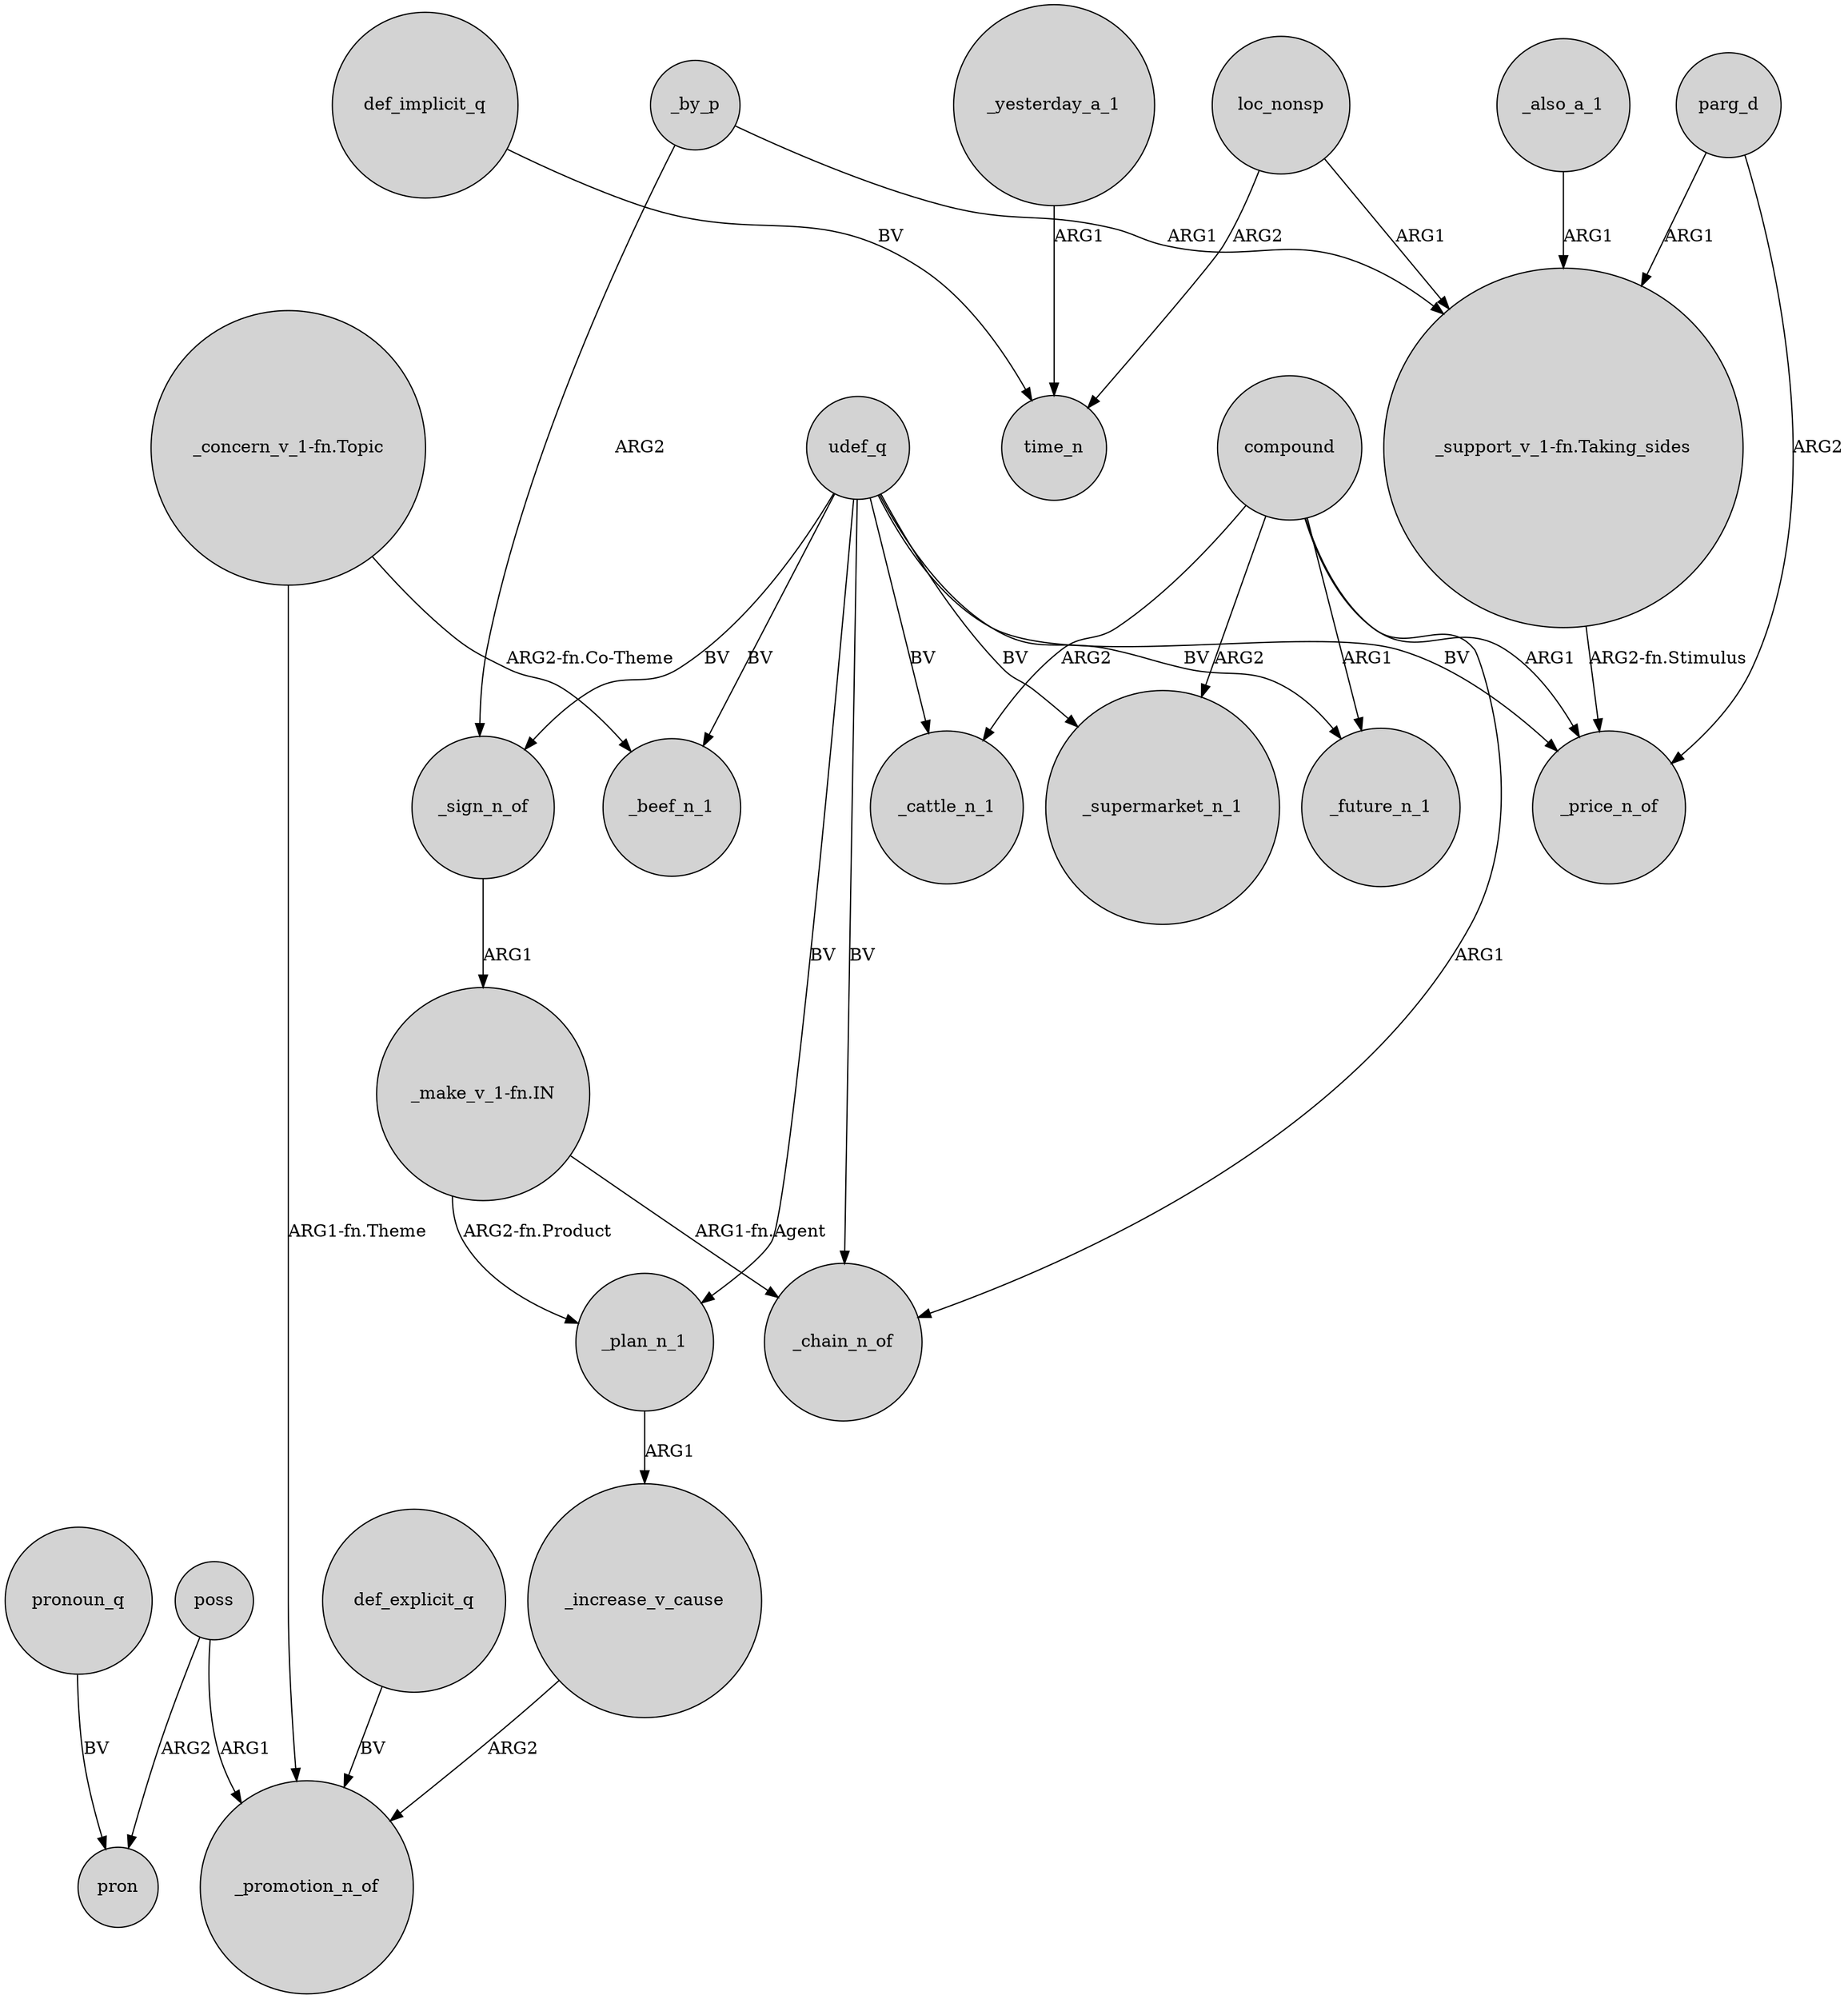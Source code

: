 digraph {
	node [shape=circle style=filled]
	_increase_v_cause -> _promotion_n_of [label=ARG2]
	_yesterday_a_1 -> time_n [label=ARG1]
	compound -> _future_n_1 [label=ARG1]
	udef_q -> _price_n_of [label=BV]
	"_make_v_1-fn.IN" -> _chain_n_of [label="ARG1-fn.Agent"]
	poss -> pron [label=ARG2]
	"_support_v_1-fn.Taking_sides" -> _price_n_of [label="ARG2-fn.Stimulus"]
	"_concern_v_1-fn.Topic" -> _promotion_n_of [label="ARG1-fn.Theme"]
	_plan_n_1 -> _increase_v_cause [label=ARG1]
	def_explicit_q -> _promotion_n_of [label=BV]
	udef_q -> _chain_n_of [label=BV]
	compound -> _chain_n_of [label=ARG1]
	loc_nonsp -> time_n [label=ARG2]
	_also_a_1 -> "_support_v_1-fn.Taking_sides" [label=ARG1]
	_by_p -> "_support_v_1-fn.Taking_sides" [label=ARG1]
	pronoun_q -> pron [label=BV]
	poss -> _promotion_n_of [label=ARG1]
	udef_q -> _sign_n_of [label=BV]
	loc_nonsp -> "_support_v_1-fn.Taking_sides" [label=ARG1]
	compound -> _supermarket_n_1 [label=ARG2]
	udef_q -> _plan_n_1 [label=BV]
	"_concern_v_1-fn.Topic" -> _beef_n_1 [label="ARG2-fn.Co-Theme"]
	udef_q -> _future_n_1 [label=BV]
	_sign_n_of -> "_make_v_1-fn.IN" [label=ARG1]
	_by_p -> _sign_n_of [label=ARG2]
	compound -> _cattle_n_1 [label=ARG2]
	"_make_v_1-fn.IN" -> _plan_n_1 [label="ARG2-fn.Product"]
	udef_q -> _beef_n_1 [label=BV]
	udef_q -> _cattle_n_1 [label=BV]
	parg_d -> _price_n_of [label=ARG2]
	compound -> _price_n_of [label=ARG1]
	udef_q -> _supermarket_n_1 [label=BV]
	parg_d -> "_support_v_1-fn.Taking_sides" [label=ARG1]
	def_implicit_q -> time_n [label=BV]
}
